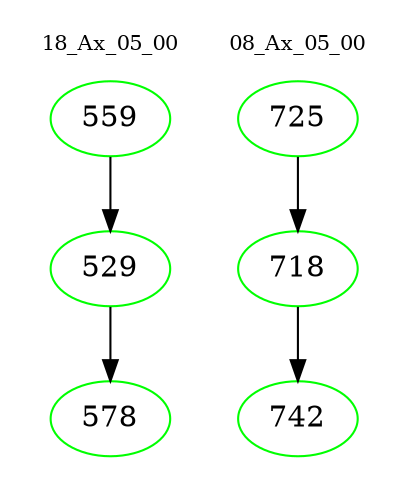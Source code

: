 digraph{
subgraph cluster_0 {
color = white
label = "18_Ax_05_00";
fontsize=10;
T0_559 [label="559", color="green"]
T0_559 -> T0_529 [color="black"]
T0_529 [label="529", color="green"]
T0_529 -> T0_578 [color="black"]
T0_578 [label="578", color="green"]
}
subgraph cluster_1 {
color = white
label = "08_Ax_05_00";
fontsize=10;
T1_725 [label="725", color="green"]
T1_725 -> T1_718 [color="black"]
T1_718 [label="718", color="green"]
T1_718 -> T1_742 [color="black"]
T1_742 [label="742", color="green"]
}
}
